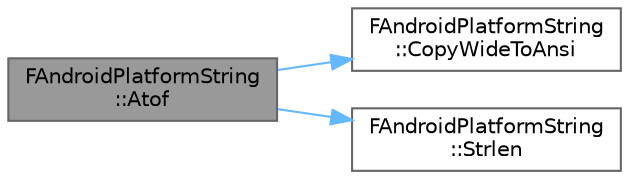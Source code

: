 digraph "FAndroidPlatformString::Atof"
{
 // INTERACTIVE_SVG=YES
 // LATEX_PDF_SIZE
  bgcolor="transparent";
  edge [fontname=Helvetica,fontsize=10,labelfontname=Helvetica,labelfontsize=10];
  node [fontname=Helvetica,fontsize=10,shape=box,height=0.2,width=0.4];
  rankdir="LR";
  Node1 [id="Node000001",label="FAndroidPlatformString\l::Atof",height=0.2,width=0.4,color="gray40", fillcolor="grey60", style="filled", fontcolor="black",tooltip=" "];
  Node1 -> Node2 [id="edge1_Node000001_Node000002",color="steelblue1",style="solid",tooltip=" "];
  Node2 [id="Node000002",label="FAndroidPlatformString\l::CopyWideToAnsi",height=0.2,width=0.4,color="grey40", fillcolor="white", style="filled",URL="$d5/d69/structFAndroidPlatformString.html#ae62c48fb249b64edf320b6833650e3c4",tooltip=" "];
  Node1 -> Node3 [id="edge2_Node000001_Node000003",color="steelblue1",style="solid",tooltip=" "];
  Node3 [id="Node000003",label="FAndroidPlatformString\l::Strlen",height=0.2,width=0.4,color="grey40", fillcolor="white", style="filled",URL="$d5/d69/structFAndroidPlatformString.html#a8267ad96b698d049f90420e43eb9a2c2",tooltip=" "];
}
